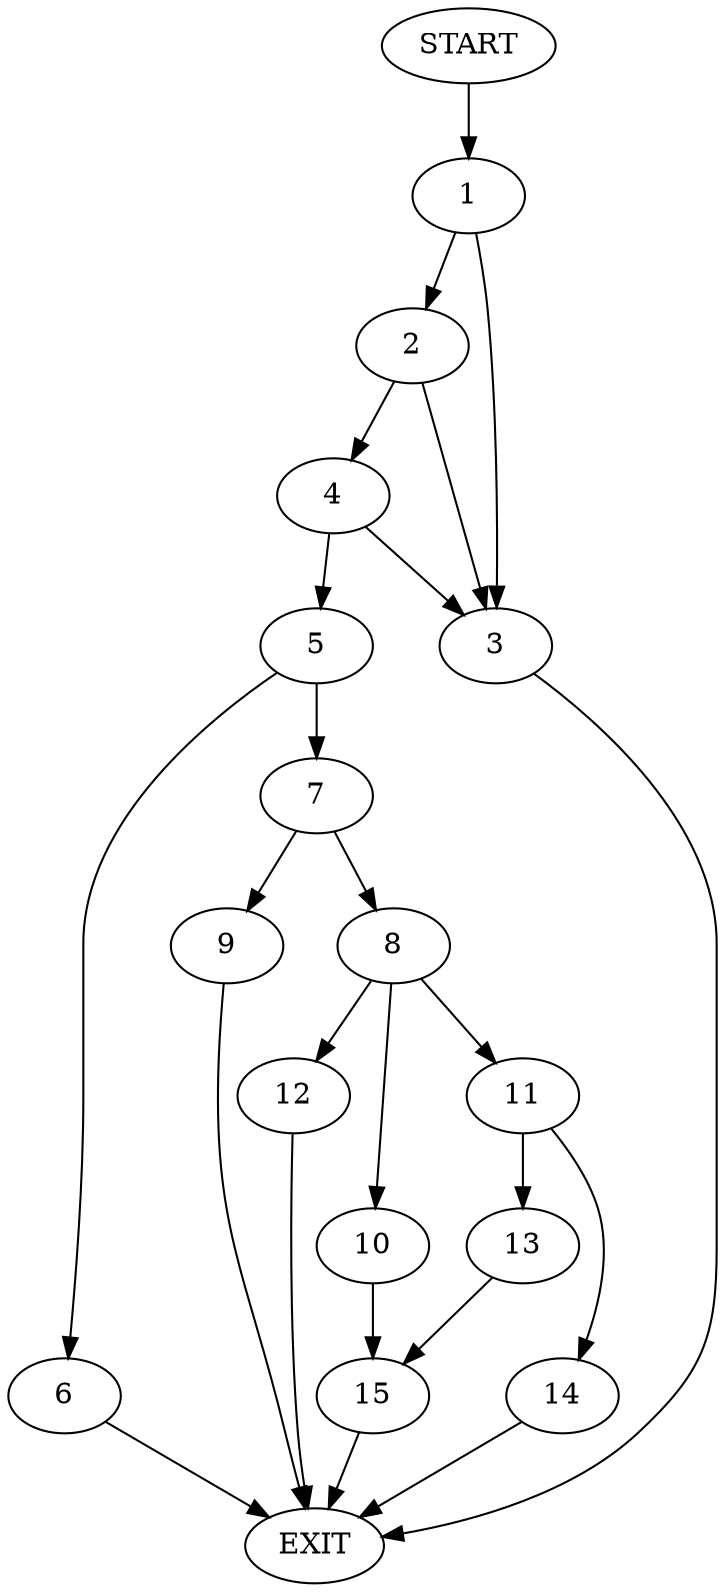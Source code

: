 digraph {
0 [label="START"]
16 [label="EXIT"]
0 -> 1
1 -> 2
1 -> 3
2 -> 3
2 -> 4
3 -> 16
4 -> 5
4 -> 3
5 -> 6
5 -> 7
7 -> 8
7 -> 9
6 -> 16
9 -> 16
8 -> 10
8 -> 11
8 -> 12
11 -> 13
11 -> 14
10 -> 15
12 -> 16
15 -> 16
13 -> 15
14 -> 16
}
